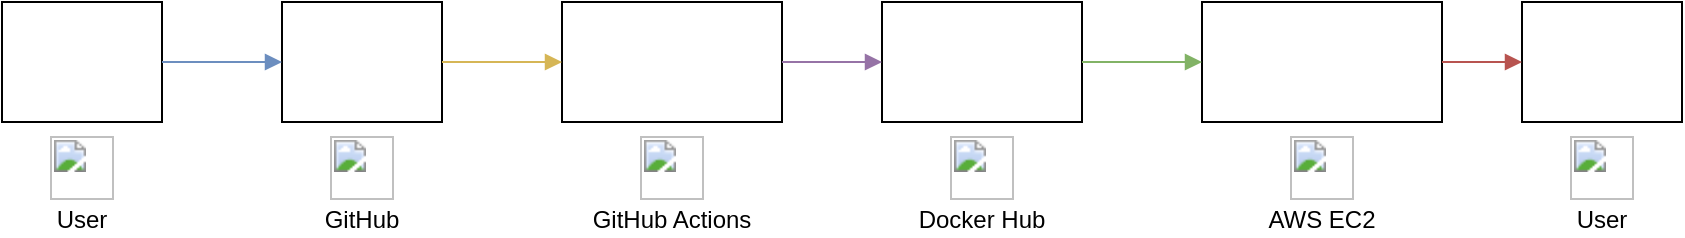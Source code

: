 <mxfile>
  <diagram id="devops-aws-demo-architecture-icons" name="DevOps AWS Demo Architecture (Icons)">
    <mxGraphModel dx="1000" dy="600" grid="1" gridSize="10" guides="1" tooltips="1" connect="1" arrows="1" fold="1" page="1" pageScale="1" pageWidth="827" pageHeight="1169" math="0" shadow="0">
      <root>
        <mxCell id="0" />
        <mxCell id="1" parent="0" />
        <!-- User Icon -->
        <mxCell id="2" value="&lt;img src=&quot;https://cdn.jsdelivr.net/gh/twitter/twemoji@14.0.2/assets/svg/1f464.svg&quot; width=&quot;32&quot; height=&quot;32&quot;&gt;&lt;br&gt;User" style="shape=label;verticalLabelPosition=bottom;verticalAlign=top;html=1;whiteSpace=wrap;align=center;" vertex="1" parent="1">
          <mxGeometry x="40" y="180" width="80" height="60" as="geometry" />
        </mxCell>
        <!-- GitHub Icon -->
        <mxCell id="3" value="&lt;img src=&quot;https://raw.githubusercontent.com/simple-icons/simple-icons/develop/icons/github.svg&quot; width=&quot;32&quot; height=&quot;32&quot;&gt;&lt;br&gt;GitHub" style="shape=label;verticalLabelPosition=bottom;verticalAlign=top;html=1;whiteSpace=wrap;align=center;" vertex="1" parent="1">
          <mxGeometry x="180" y="180" width="80" height="60" as="geometry" />
        </mxCell>
        <!-- GitHub Actions Icon -->
        <mxCell id="4" value="&lt;img src=&quot;https://raw.githubusercontent.com/simple-icons/simple-icons/develop/icons/githubactions.svg&quot; width=&quot;32&quot; height=&quot;32&quot;&gt;&lt;br&gt;GitHub Actions" style="shape=label;verticalLabelPosition=bottom;verticalAlign=top;html=1;whiteSpace=wrap;align=center;" vertex="1" parent="1">
          <mxGeometry x="320" y="180" width="110" height="60" as="geometry" />
        </mxCell>
        <!-- Docker Icon -->
        <mxCell id="5" value="&lt;img src=&quot;https://raw.githubusercontent.com/simple-icons/simple-icons/develop/icons/docker.svg&quot; width=&quot;32&quot; height=&quot;32&quot;&gt;&lt;br&gt;Docker Hub" style="shape=label;verticalLabelPosition=bottom;verticalAlign=top;html=1;whiteSpace=wrap;align=center;" vertex="1" parent="1">
          <mxGeometry x="480" y="180" width="100" height="60" as="geometry" />
        </mxCell>
        <!-- AWS EC2 Icon -->
        <mxCell id="6" value="&lt;img src=&quot;https://raw.githubusercontent.com/awslabs/aws-icons-for-plantuml/v14.0/dist/AmazonEC2.png&quot; width=&quot;32&quot; height=&quot;32&quot;&gt;&lt;br&gt;AWS EC2" style="shape=label;verticalLabelPosition=bottom;verticalAlign=top;html=1;whiteSpace=wrap;align=center;" vertex="1" parent="1">
          <mxGeometry x="640" y="180" width="120" height="60" as="geometry" />
        </mxCell>
        <!-- User Icon (output) -->
        <mxCell id="7" value="&lt;img src=&quot;https://cdn.jsdelivr.net/gh/twitter/twemoji@14.0.2/assets/svg/1f464.svg&quot; width=&quot;32&quot; height=&quot;32&quot;&gt;&lt;br&gt;User" style="shape=label;verticalLabelPosition=bottom;verticalAlign=top;html=1;whiteSpace=wrap;align=center;" vertex="1" parent="1">
          <mxGeometry x="800" y="180" width="80" height="60" as="geometry" />
        </mxCell>
        <!-- Edges -->
        <mxCell id="8" style="edgeStyle=orthogonalEdgeStyle;rounded=0;orthogonalLoop=1;jettySize=auto;html=1;endArrow=block;endFill=1;strokeColor=#6c8ebf;" edge="1" parent="1" source="2" target="3">
          <mxGeometry relative="1" as="geometry" />
        </mxCell>
        <mxCell id="9" style="edgeStyle=orthogonalEdgeStyle;rounded=0;orthogonalLoop=1;jettySize=auto;html=1;endArrow=block;endFill=1;strokeColor=#d6b656;" edge="1" parent="1" source="3" target="4">
          <mxGeometry relative="1" as="geometry" />
        </mxCell>
        <mxCell id="10" style="edgeStyle=orthogonalEdgeStyle;rounded=0;orthogonalLoop=1;jettySize=auto;html=1;endArrow=block;endFill=1;strokeColor=#9673a6;" edge="1" parent="1" source="4" target="5">
          <mxGeometry relative="1" as="geometry" />
        </mxCell>
        <mxCell id="11" style="edgeStyle=orthogonalEdgeStyle;rounded=0;orthogonalLoop=1;jettySize=auto;html=1;endArrow=block;endFill=1;strokeColor=#82b366;" edge="1" parent="1" source="5" target="6">
          <mxGeometry relative="1" as="geometry" />
        </mxCell>
        <mxCell id="12" style="edgeStyle=orthogonalEdgeStyle;rounded=0;orthogonalLoop=1;jettySize=auto;html=1;endArrow=block;endFill=1;strokeColor=#b85450;" edge="1" parent="1" source="6" target="7">
          <mxGeometry relative="1" as="geometry" />
        </mxCell>
      </root>
    </mxGraphModel>
  </diagram>
</mxfile> 
